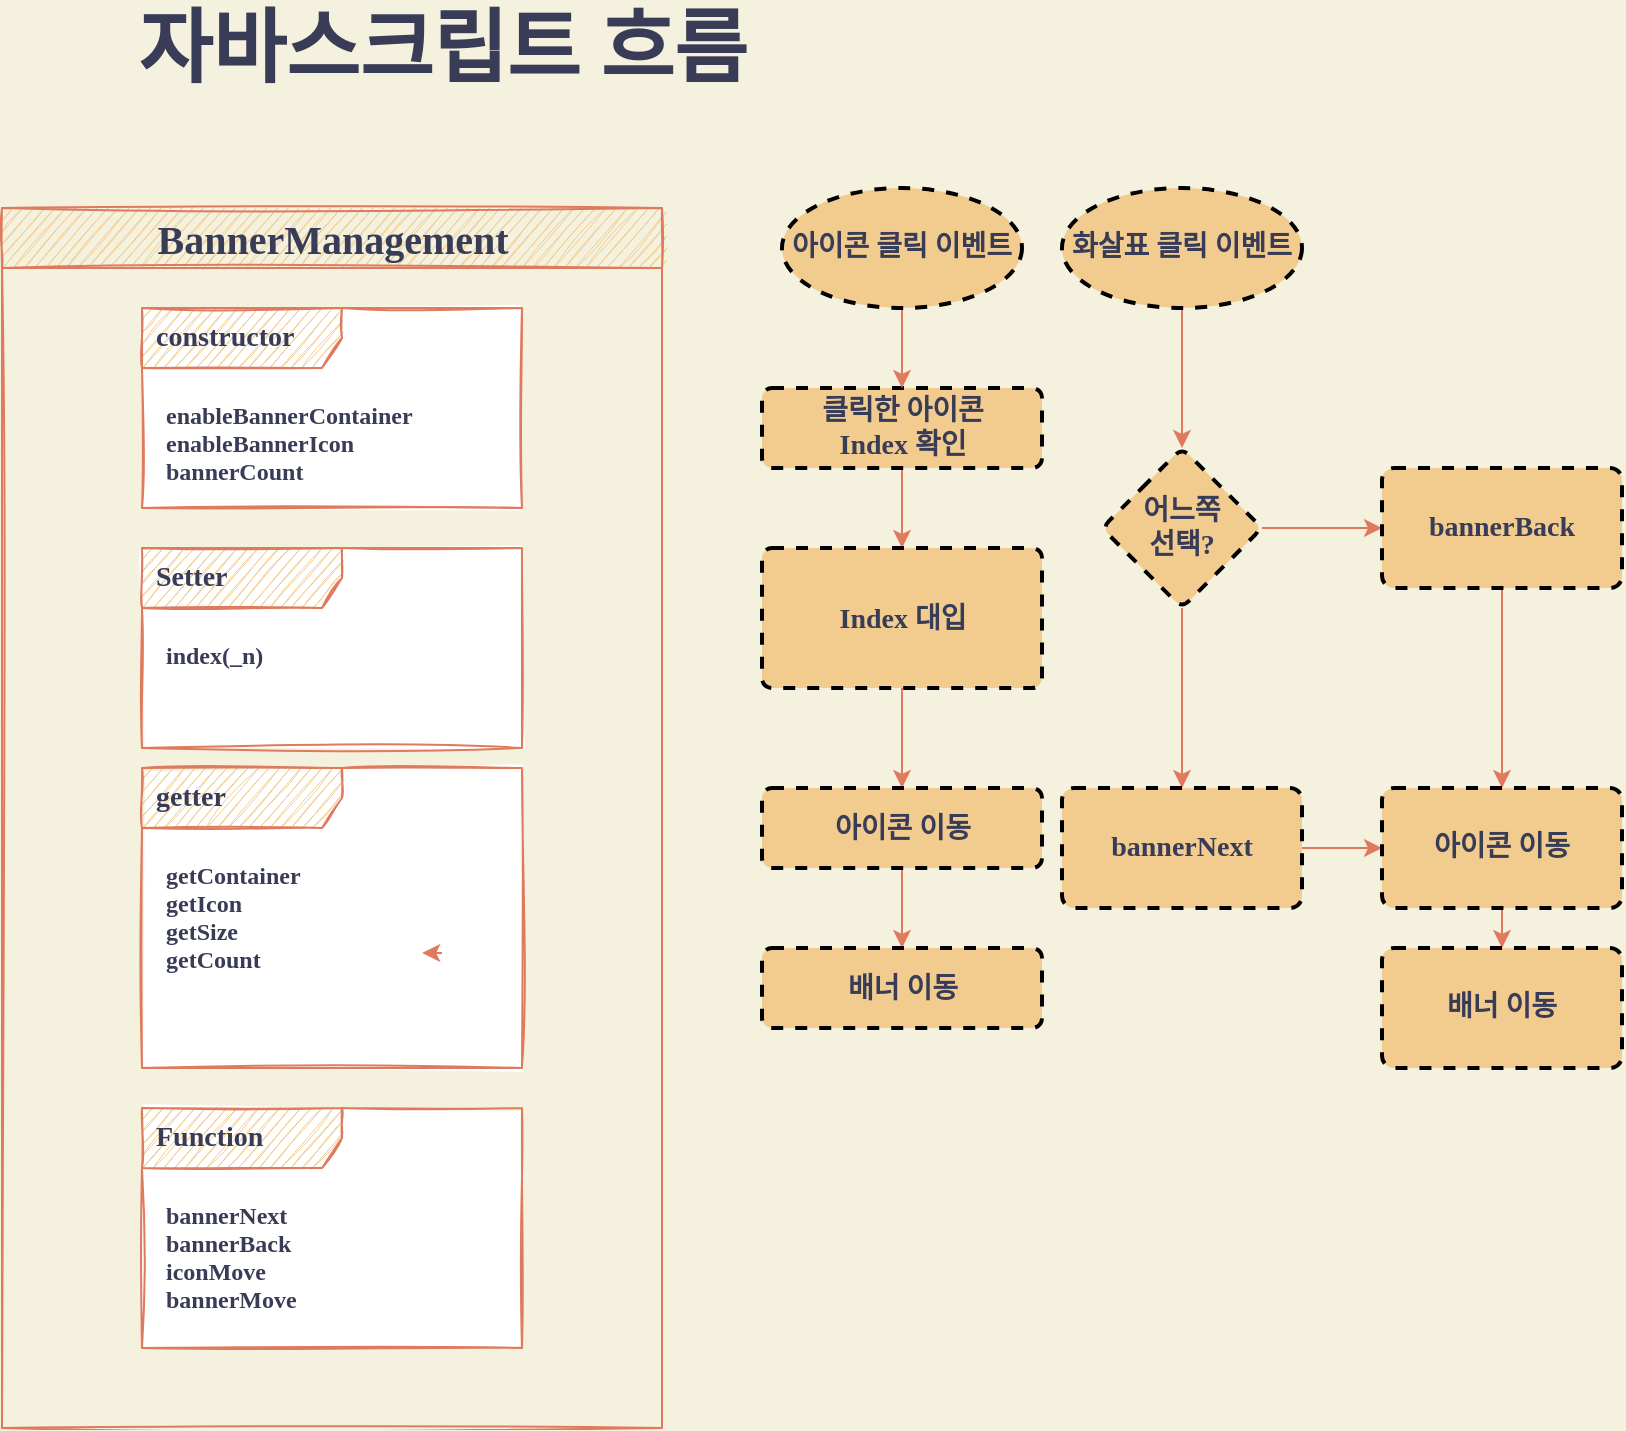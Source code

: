 <mxfile>
    <diagram id="eFZ1RIqKr_HmEfzbBE9D" name="페이지-1">
        <mxGraphModel dx="830" dy="1317" grid="1" gridSize="10" guides="1" tooltips="1" connect="1" arrows="1" fold="1" page="1" pageScale="1" pageWidth="1000" pageHeight="1000" background="#F4F1DE" math="0" shadow="0">
            <root>
                <mxCell id="0"/>
                <mxCell id="1" parent="0"/>
                <mxCell id="2" value="BannerManagement" style="swimlane;fontStyle=1;align=center;horizontal=1;startSize=30;collapsible=0;html=1;sketch=1;fillColor=#F2CC8F;strokeColor=#E07A5F;fontColor=#393C56;fontFamily=Comic Sans MS;fontSize=20;" vertex="1" parent="1">
                    <mxGeometry x="60" y="160" width="330" height="610" as="geometry"/>
                </mxCell>
                <mxCell id="3" value="&lt;span style=&quot;font-size: 14px&quot;&gt;constructor&lt;/span&gt;" style="shape=umlFrame;tabPosition=left;html=1;boundedLbl=1;labelInHeader=1;width=100;height=30;swimlaneFillColor=#ffffff;align=left;spacingLeft=5;sketch=1;fillColor=#F2CC8F;strokeColor=#E07A5F;fontColor=#393C56;fontStyle=1;fontFamily=Times New Roman;" vertex="1" parent="2">
                    <mxGeometry width="190" height="100" relative="1" as="geometry">
                        <mxPoint x="70" y="50" as="offset"/>
                    </mxGeometry>
                </mxCell>
                <mxCell id="4" value="enableBannerContainer&#10;enableBannerIcon&#10;bannerCount" style="text;align=left;sketch=1;fontColor=#393C56;fontStyle=1;fontFamily=Lucida Console;" vertex="1" parent="3">
                    <mxGeometry width="140" height="20" relative="1" as="geometry">
                        <mxPoint x="10" y="40" as="offset"/>
                    </mxGeometry>
                </mxCell>
                <mxCell id="14" value="&lt;span style=&quot;font-size: 14px&quot;&gt;getter&lt;/span&gt;" style="shape=umlFrame;tabPosition=left;html=1;boundedLbl=1;labelInHeader=1;width=100;height=30;swimlaneFillColor=#ffffff;align=left;spacingLeft=5;sketch=1;fillColor=#F2CC8F;strokeColor=#E07A5F;fontColor=#393C56;fontStyle=1;fontFamily=Times New Roman;" vertex="1" parent="2">
                    <mxGeometry x="70" y="280" width="190" height="150" as="geometry"/>
                </mxCell>
                <mxCell id="15" value="getContainer&#10;getIcon&#10;getSize&#10;getCount" style="text;align=left;sketch=1;fontColor=#393C56;fontStyle=1;fontFamily=Lucida Console;" vertex="1" parent="14">
                    <mxGeometry width="140" height="70" relative="1" as="geometry">
                        <mxPoint x="10" y="40" as="offset"/>
                    </mxGeometry>
                </mxCell>
                <mxCell id="74" style="edgeStyle=orthogonalEdgeStyle;curved=0;rounded=1;sketch=0;orthogonalLoop=1;jettySize=auto;html=1;exitX=1;exitY=0.75;exitDx=0;exitDy=0;entryX=0.929;entryY=0.749;entryDx=0;entryDy=0;entryPerimeter=0;fontFamily=Noto Sans KR;fontSource=https%3A%2F%2Ffonts.googleapis.com%2Fcss%3Ffamily%3DNoto%2BSans%2BKR;fontSize=14;fontColor=#393C56;strokeColor=#E07A5F;fillColor=#F2CC8F;" edge="1" parent="14" source="15" target="15">
                    <mxGeometry relative="1" as="geometry"/>
                </mxCell>
                <mxCell id="16" value="&lt;span style=&quot;font-size: 14px&quot;&gt;Function&lt;/span&gt;" style="shape=umlFrame;tabPosition=left;html=1;boundedLbl=1;labelInHeader=1;width=100;height=30;swimlaneFillColor=#ffffff;align=left;spacingLeft=5;sketch=1;fillColor=#F2CC8F;strokeColor=#E07A5F;fontColor=#393C56;fontStyle=1;fontFamily=Times New Roman;" vertex="1" parent="2">
                    <mxGeometry x="70" y="450" width="190" height="120" as="geometry"/>
                </mxCell>
                <mxCell id="17" value="bannerNext&#10;bannerBack&#10;iconMove&#10;bannerMove" style="text;align=left;sketch=1;fontColor=#393C56;fontStyle=1;fontFamily=Lucida Console;" vertex="1" parent="16">
                    <mxGeometry width="140" height="70" relative="1" as="geometry">
                        <mxPoint x="10" y="40" as="offset"/>
                    </mxGeometry>
                </mxCell>
                <mxCell id="12" value="&lt;span style=&quot;font-size: 14px&quot;&gt;Setter&lt;/span&gt;" style="shape=umlFrame;tabPosition=left;html=1;boundedLbl=1;labelInHeader=1;width=100;height=30;swimlaneFillColor=#ffffff;align=left;spacingLeft=5;sketch=1;fillColor=#F2CC8F;strokeColor=#E07A5F;fontColor=#393C56;fontStyle=1;fontFamily=Times New Roman;" vertex="1" parent="2">
                    <mxGeometry x="70" y="170" width="190" height="100" as="geometry"/>
                </mxCell>
                <mxCell id="13" value="index(_n)" style="text;align=left;sketch=1;fontColor=#393C56;fontStyle=1;fontFamily=Lucida Console;" vertex="1" parent="12">
                    <mxGeometry width="140" height="20" relative="1" as="geometry">
                        <mxPoint x="10" y="40" as="offset"/>
                    </mxGeometry>
                </mxCell>
                <mxCell id="55" value="" style="edgeStyle=orthogonalEdgeStyle;curved=0;rounded=1;sketch=0;orthogonalLoop=1;jettySize=auto;html=1;fontFamily=Tahoma;fontSize=14;fontColor=#393C56;strokeColor=#E07A5F;fillColor=#F2CC8F;" edge="1" parent="1" source="47" target="54">
                    <mxGeometry relative="1" as="geometry"/>
                </mxCell>
                <mxCell id="47" value="클릭한 아이콘&lt;br&gt;Index 확인" style="html=1;align=center;verticalAlign=middle;rounded=1;absoluteArcSize=1;arcSize=10;dashed=1;sketch=0;fontFamily=Noto Sans KR;fontSize=14;fontColor=#393C56;strokeWidth=2;fillColor=#F2CC8F;fontStyle=1;fontSource=https%3A%2F%2Ffonts.googleapis.com%2Fcss%3Ffamily%3DNoto%2BSans%2BKR;" vertex="1" parent="1">
                    <mxGeometry x="440" y="250" width="140" height="40" as="geometry"/>
                </mxCell>
                <mxCell id="51" style="edgeStyle=orthogonalEdgeStyle;curved=0;rounded=1;sketch=0;orthogonalLoop=1;jettySize=auto;html=1;exitX=0.5;exitY=1;exitDx=0;exitDy=0;entryX=0.5;entryY=0;entryDx=0;entryDy=0;fontFamily=Tahoma;fontSize=14;fontColor=#393C56;strokeColor=#E07A5F;fillColor=#F2CC8F;" edge="1" parent="1" source="49" target="47">
                    <mxGeometry relative="1" as="geometry"/>
                </mxCell>
                <mxCell id="49" value="아이콘 클릭 이벤트" style="ellipse;whiteSpace=wrap;html=1;rounded=1;dashed=1;fontFamily=Noto Sans KR;fontSource=https%3A%2F%2Ffonts.googleapis.com%2Fcss%3Ffamily%3DNoto%2BSans%2BKR;fontSize=14;fontColor=#393C56;fontStyle=1;strokeWidth=2;fillColor=#F2CC8F;arcSize=10;sketch=0;" vertex="1" parent="1">
                    <mxGeometry x="450" y="150" width="120" height="60" as="geometry"/>
                </mxCell>
                <mxCell id="57" value="" style="edgeStyle=orthogonalEdgeStyle;curved=0;rounded=1;sketch=0;orthogonalLoop=1;jettySize=auto;html=1;fontFamily=Tahoma;fontSize=14;fontColor=#393C56;strokeColor=#E07A5F;fillColor=#F2CC8F;" edge="1" parent="1" source="54" target="56">
                    <mxGeometry relative="1" as="geometry"/>
                </mxCell>
                <mxCell id="54" value="Index 대입" style="html=1;align=center;verticalAlign=middle;rounded=1;absoluteArcSize=1;arcSize=10;dashed=1;sketch=0;fontFamily=Noto Sans KR;fontSize=14;fontColor=#393C56;strokeWidth=2;fillColor=#F2CC8F;fontStyle=1;fontSource=https%3A%2F%2Ffonts.googleapis.com%2Fcss%3Ffamily%3DNoto%2BSans%2BKR;spacingTop=2;" vertex="1" parent="1">
                    <mxGeometry x="440" y="330" width="140" height="70" as="geometry"/>
                </mxCell>
                <mxCell id="59" value="" style="edgeStyle=orthogonalEdgeStyle;curved=0;rounded=1;sketch=0;orthogonalLoop=1;jettySize=auto;html=1;fontFamily=Noto Sans KR;fontSource=https%3A%2F%2Ffonts.googleapis.com%2Fcss%3Ffamily%3DNoto%2BSans%2BKR;fontSize=14;fontColor=#393C56;strokeColor=#E07A5F;fillColor=#F2CC8F;" edge="1" parent="1" source="56" target="58">
                    <mxGeometry relative="1" as="geometry"/>
                </mxCell>
                <mxCell id="56" value="아이콘 이동" style="html=1;align=center;verticalAlign=middle;rounded=1;absoluteArcSize=1;arcSize=10;dashed=1;sketch=0;fontFamily=Noto Sans KR;fontSize=14;fontColor=#393C56;strokeWidth=2;fillColor=#F2CC8F;fontStyle=1;fontSource=https%3A%2F%2Ffonts.googleapis.com%2Fcss%3Ffamily%3DNoto%2BSans%2BKR;spacingTop=2;" vertex="1" parent="1">
                    <mxGeometry x="440" y="450" width="140" height="40" as="geometry"/>
                </mxCell>
                <mxCell id="58" value="배너 이동" style="html=1;align=center;verticalAlign=middle;rounded=1;absoluteArcSize=1;arcSize=10;dashed=1;sketch=0;fontFamily=Noto Sans KR;fontSize=14;fontColor=#393C56;strokeWidth=2;fillColor=#F2CC8F;fontStyle=1;fontSource=https%3A%2F%2Ffonts.googleapis.com%2Fcss%3Ffamily%3DNoto%2BSans%2BKR;spacingTop=2;" vertex="1" parent="1">
                    <mxGeometry x="440" y="530" width="140" height="40" as="geometry"/>
                </mxCell>
                <mxCell id="62" value="" style="edgeStyle=orthogonalEdgeStyle;curved=0;rounded=1;sketch=0;orthogonalLoop=1;jettySize=auto;html=1;fontFamily=Noto Sans KR;fontSource=https%3A%2F%2Ffonts.googleapis.com%2Fcss%3Ffamily%3DNoto%2BSans%2BKR;fontSize=14;fontColor=#393C56;strokeColor=#E07A5F;fillColor=#F2CC8F;" edge="1" parent="1" source="60" target="61">
                    <mxGeometry relative="1" as="geometry"/>
                </mxCell>
                <mxCell id="60" value="화살표 클릭 이벤트" style="ellipse;whiteSpace=wrap;html=1;rounded=1;dashed=1;fontFamily=Noto Sans KR;fontSource=https%3A%2F%2Ffonts.googleapis.com%2Fcss%3Ffamily%3DNoto%2BSans%2BKR;fontSize=14;fontColor=#393C56;fontStyle=1;strokeWidth=2;fillColor=#F2CC8F;arcSize=10;sketch=0;" vertex="1" parent="1">
                    <mxGeometry x="590" y="150" width="120" height="60" as="geometry"/>
                </mxCell>
                <mxCell id="64" value="" style="edgeStyle=orthogonalEdgeStyle;curved=0;rounded=1;sketch=0;orthogonalLoop=1;jettySize=auto;html=1;fontFamily=Noto Sans KR;fontSource=https%3A%2F%2Ffonts.googleapis.com%2Fcss%3Ffamily%3DNoto%2BSans%2BKR;fontSize=14;fontColor=#393C56;strokeColor=#E07A5F;fillColor=#F2CC8F;" edge="1" parent="1" source="61" target="63">
                    <mxGeometry relative="1" as="geometry"/>
                </mxCell>
                <mxCell id="66" value="" style="edgeStyle=orthogonalEdgeStyle;curved=0;rounded=1;sketch=0;orthogonalLoop=1;jettySize=auto;html=1;fontFamily=Noto Sans KR;fontSource=https%3A%2F%2Ffonts.googleapis.com%2Fcss%3Ffamily%3DNoto%2BSans%2BKR;fontSize=14;fontColor=#393C56;strokeColor=#E07A5F;fillColor=#F2CC8F;" edge="1" parent="1" source="61" target="65">
                    <mxGeometry relative="1" as="geometry"/>
                </mxCell>
                <mxCell id="61" value="어느쪽&lt;br&gt;선택?" style="rhombus;whiteSpace=wrap;html=1;rounded=1;dashed=1;fontFamily=Noto Sans KR;fontSource=https%3A%2F%2Ffonts.googleapis.com%2Fcss%3Ffamily%3DNoto%2BSans%2BKR;fontSize=14;fontColor=#393C56;fontStyle=1;strokeWidth=2;fillColor=#F2CC8F;arcSize=10;sketch=0;" vertex="1" parent="1">
                    <mxGeometry x="610" y="280" width="80" height="80" as="geometry"/>
                </mxCell>
                <mxCell id="71" style="edgeStyle=orthogonalEdgeStyle;curved=0;rounded=1;sketch=0;orthogonalLoop=1;jettySize=auto;html=1;exitX=0.5;exitY=1;exitDx=0;exitDy=0;fontFamily=Noto Sans KR;fontSource=https%3A%2F%2Ffonts.googleapis.com%2Fcss%3Ffamily%3DNoto%2BSans%2BKR;fontSize=14;fontColor=#393C56;strokeColor=#E07A5F;fillColor=#F2CC8F;entryX=0.5;entryY=0;entryDx=0;entryDy=0;" edge="1" parent="1" source="63" target="67">
                    <mxGeometry relative="1" as="geometry">
                        <mxPoint x="810.471" y="390.0" as="targetPoint"/>
                    </mxGeometry>
                </mxCell>
                <mxCell id="63" value="bannerBack" style="whiteSpace=wrap;html=1;rounded=1;dashed=1;fontFamily=Noto Sans KR;fontSource=https%3A%2F%2Ffonts.googleapis.com%2Fcss%3Ffamily%3DNoto%2BSans%2BKR;fontSize=14;fontColor=#393C56;fontStyle=1;strokeWidth=2;fillColor=#F2CC8F;arcSize=10;sketch=0;" vertex="1" parent="1">
                    <mxGeometry x="750" y="290" width="120" height="60" as="geometry"/>
                </mxCell>
                <mxCell id="68" value="" style="edgeStyle=orthogonalEdgeStyle;curved=0;rounded=1;sketch=0;orthogonalLoop=1;jettySize=auto;html=1;fontFamily=Noto Sans KR;fontSource=https%3A%2F%2Ffonts.googleapis.com%2Fcss%3Ffamily%3DNoto%2BSans%2BKR;fontSize=14;fontColor=#393C56;strokeColor=#E07A5F;fillColor=#F2CC8F;" edge="1" parent="1" source="65" target="67">
                    <mxGeometry relative="1" as="geometry"/>
                </mxCell>
                <mxCell id="65" value="bannerNext" style="whiteSpace=wrap;html=1;rounded=1;dashed=1;fontFamily=Noto Sans KR;fontSource=https%3A%2F%2Ffonts.googleapis.com%2Fcss%3Ffamily%3DNoto%2BSans%2BKR;fontSize=14;fontColor=#393C56;fontStyle=1;strokeWidth=2;fillColor=#F2CC8F;arcSize=10;sketch=0;" vertex="1" parent="1">
                    <mxGeometry x="590" y="450" width="120" height="60" as="geometry"/>
                </mxCell>
                <mxCell id="70" value="" style="edgeStyle=orthogonalEdgeStyle;curved=0;rounded=1;sketch=0;orthogonalLoop=1;jettySize=auto;html=1;fontFamily=Noto Sans KR;fontSource=https%3A%2F%2Ffonts.googleapis.com%2Fcss%3Ffamily%3DNoto%2BSans%2BKR;fontSize=14;fontColor=#393C56;strokeColor=#E07A5F;fillColor=#F2CC8F;" edge="1" parent="1" source="67" target="69">
                    <mxGeometry relative="1" as="geometry"/>
                </mxCell>
                <mxCell id="67" value="아이콘 이동" style="whiteSpace=wrap;html=1;rounded=1;dashed=1;fontFamily=Noto Sans KR;fontSource=https%3A%2F%2Ffonts.googleapis.com%2Fcss%3Ffamily%3DNoto%2BSans%2BKR;fontSize=14;fontColor=#393C56;fontStyle=1;strokeWidth=2;fillColor=#F2CC8F;arcSize=10;sketch=0;" vertex="1" parent="1">
                    <mxGeometry x="750" y="450" width="120" height="60" as="geometry"/>
                </mxCell>
                <mxCell id="69" value="배너 이동" style="whiteSpace=wrap;html=1;rounded=1;dashed=1;fontFamily=Noto Sans KR;fontSource=https%3A%2F%2Ffonts.googleapis.com%2Fcss%3Ffamily%3DNoto%2BSans%2BKR;fontSize=14;fontColor=#393C56;fontStyle=1;strokeWidth=2;fillColor=#F2CC8F;arcSize=10;sketch=0;" vertex="1" parent="1">
                    <mxGeometry x="750" y="530" width="120" height="60" as="geometry"/>
                </mxCell>
                <mxCell id="75" value="자바스크립트 흐름" style="text;strokeColor=none;fillColor=none;html=1;fontSize=40;fontStyle=1;verticalAlign=middle;align=center;rounded=1;dashed=1;sketch=0;fontFamily=Noto Sans KR;fontSource=https%3A%2F%2Ffonts.googleapis.com%2Fcss%3Ffamily%3DNoto%2BSans%2BKR;fontColor=#393C56;" vertex="1" parent="1">
                    <mxGeometry x="190" y="60" width="180" height="40" as="geometry"/>
                </mxCell>
            </root>
        </mxGraphModel>
    </diagram>
</mxfile>